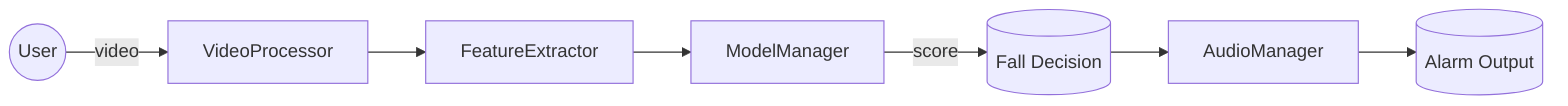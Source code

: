 flowchart LR
  User((User)) -->|video| VP[VideoProcessor]
  VP --> FE[FeatureExtractor]
  FE --> MM[ModelManager]
  MM -->|score| FD[(Fall Decision)]
  FD --> AM[AudioManager]
  AM --> Alarm[(Alarm Output)]
